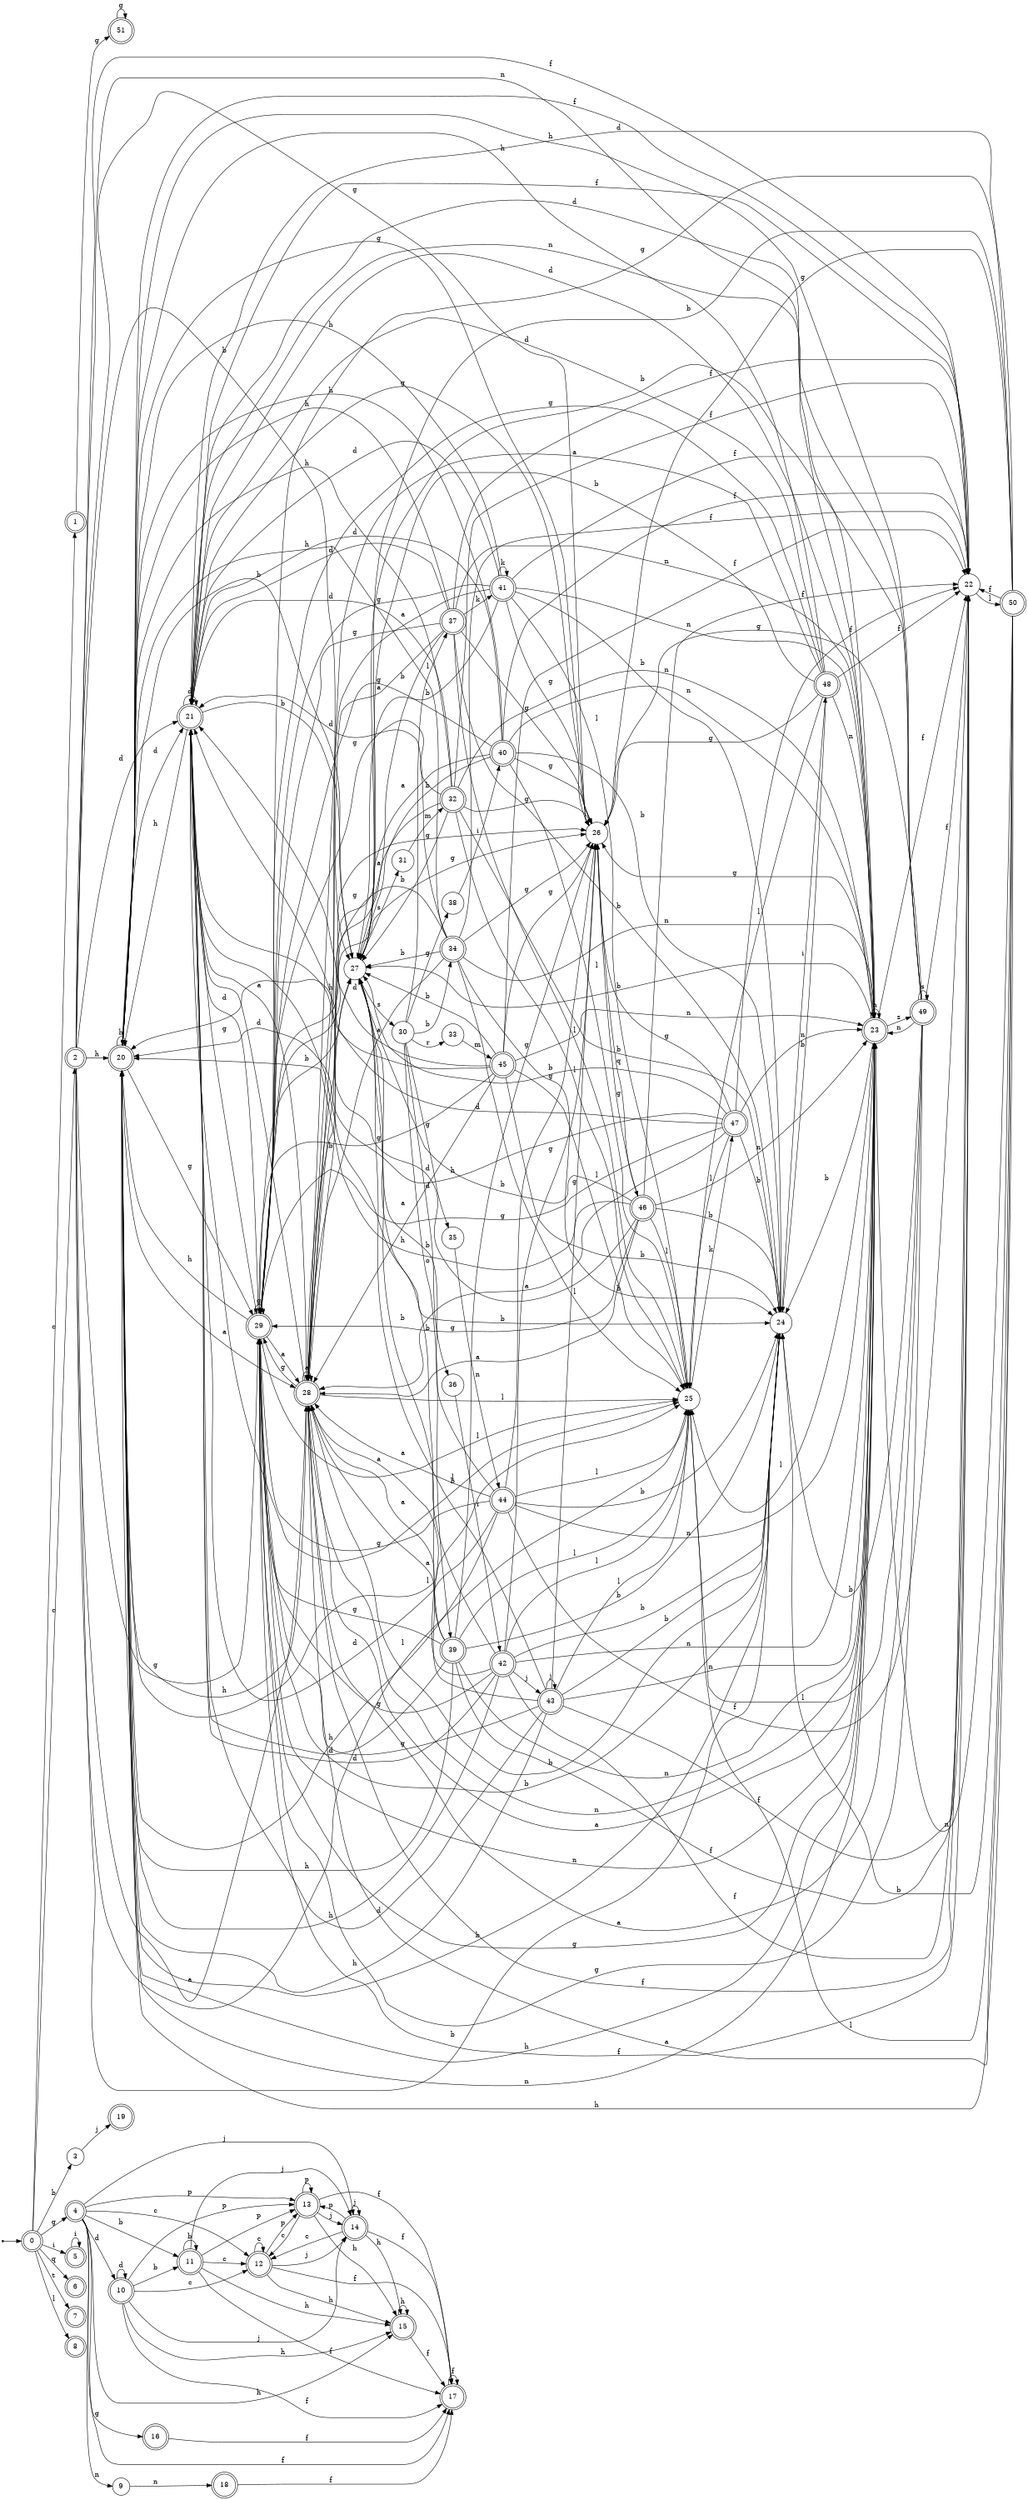 digraph finite_state_machine {
rankdir=LR;
size="20,20";
node [shape = point]; "dummy0"
node [shape = doublecircle]; "0";"dummy0" -> "0";
node [shape = doublecircle]; "1";node [shape = doublecircle]; "2";node [shape = circle]; "3";
node [shape = doublecircle]; "4";node [shape = doublecircle]; "5";node [shape = doublecircle]; "6";node [shape = doublecircle]; "7";node [shape = doublecircle]; "8";node [shape = circle]; "9";
node [shape = doublecircle]; "10";node [shape = doublecircle]; "11";node [shape = doublecircle]; "12";node [shape = doublecircle]; "13";node [shape = doublecircle]; "14";node [shape = doublecircle]; "15";node [shape = doublecircle]; "16";node [shape = doublecircle]; "17";node [shape = doublecircle]; "18";node [shape = doublecircle]; "19";node [shape = doublecircle]; "20";node [shape = doublecircle]; "21";node [shape = circle]; "22";
node [shape = doublecircle]; "23";node [shape = circle]; "24";
node [shape = circle]; "25";
node [shape = circle]; "26";
node [shape = circle]; "27";
node [shape = doublecircle]; "28";node [shape = doublecircle]; "29";node [shape = circle]; "30";
node [shape = circle]; "31";
node [shape = doublecircle]; "32";node [shape = circle]; "33";
node [shape = doublecircle]; "34";node [shape = circle]; "35";
node [shape = circle]; "36";
node [shape = doublecircle]; "37";node [shape = circle]; "38";
node [shape = doublecircle]; "39";node [shape = doublecircle]; "40";node [shape = doublecircle]; "41";node [shape = doublecircle]; "42";node [shape = doublecircle]; "43";node [shape = doublecircle]; "44";node [shape = doublecircle]; "45";node [shape = doublecircle]; "46";node [shape = doublecircle]; "47";node [shape = doublecircle]; "48";node [shape = doublecircle]; "49";node [shape = doublecircle]; "50";node [shape = doublecircle]; "51";"0" -> "1" [label = "c"];
 "0" -> "2" [label = "c"];
 "0" -> "3" [label = "b"];
 "0" -> "4" [label = "g"];
 "0" -> "5" [label = "i"];
 "0" -> "6" [label = "q"];
 "0" -> "7" [label = "t"];
 "0" -> "8" [label = "l"];
 "5" -> "5" [label = "i"];
 "4" -> "9" [label = "n"];
 "4" -> "10" [label = "d"];
 "4" -> "11" [label = "b"];
 "4" -> "12" [label = "c"];
 "4" -> "13" [label = "p"];
 "4" -> "14" [label = "j"];
 "4" -> "15" [label = "h"];
 "4" -> "16" [label = "g"];
 "4" -> "17" [label = "f"];
 "17" -> "17" [label = "f"];
 "16" -> "17" [label = "f"];
 "15" -> "15" [label = "h"];
 "15" -> "17" [label = "f"];
 "14" -> "14" [label = "j"];
 "14" -> "12" [label = "c"];
 "14" -> "13" [label = "p"];
 "14" -> "15" [label = "h"];
 "14" -> "17" [label = "f"];
 "13" -> "13" [label = "p"];
 "13" -> "12" [label = "c"];
 "13" -> "14" [label = "j"];
 "13" -> "15" [label = "h"];
 "13" -> "17" [label = "f"];
 "12" -> "12" [label = "c"];
 "12" -> "13" [label = "p"];
 "12" -> "14" [label = "j"];
 "12" -> "15" [label = "h"];
 "12" -> "17" [label = "f"];
 "11" -> "11" [label = "b"];
 "11" -> "12" [label = "c"];
 "11" -> "13" [label = "p"];
 "11" -> "14" [label = "j"];
 "11" -> "15" [label = "h"];
 "11" -> "17" [label = "f"];
 "10" -> "10" [label = "d"];
 "10" -> "11" [label = "b"];
 "10" -> "12" [label = "c"];
 "10" -> "13" [label = "p"];
 "10" -> "14" [label = "j"];
 "10" -> "15" [label = "h"];
 "10" -> "17" [label = "f"];
 "9" -> "18" [label = "n"];
 "18" -> "17" [label = "f"];
 "3" -> "19" [label = "j"];
 "2" -> "20" [label = "h"];
 "2" -> "21" [label = "d"];
 "2" -> "22" [label = "f"];
 "2" -> "23" [label = "n"];
 "2" -> "24" [label = "b"];
 "2" -> "27" [label = "b"];
 "2" -> "25" [label = "l"];
 "2" -> "26" [label = "g"];
 "2" -> "29" [label = "g"];
 "2" -> "28" [label = "a"];
 "29" -> "26" [label = "g"];
 "29" -> "29" [label = "g"];
 "29" -> "28" [label = "a"];
 "29" -> "20" [label = "h"];
 "29" -> "21" [label = "d"];
 "29" -> "22" [label = "f"];
 "29" -> "23" [label = "n"];
 "29" -> "24" [label = "b"];
 "29" -> "27" [label = "b"];
 "29" -> "25" [label = "l"];
 "28" -> "28" [label = "a"];
 "28" -> "26" [label = "g"];
 "28" -> "29" [label = "g"];
 "28" -> "20" [label = "h"];
 "28" -> "21" [label = "d"];
 "28" -> "22" [label = "f"];
 "28" -> "23" [label = "n"];
 "28" -> "24" [label = "b"];
 "28" -> "27" [label = "b"];
 "28" -> "25" [label = "l"];
 "27" -> "30" [label = "s"];
 "27" -> "31" [label = "s"];
 "31" -> "32" [label = "m"];
 "32" -> "24" [label = "b"];
 "32" -> "27" [label = "b"];
 "32" -> "20" [label = "h"];
 "32" -> "21" [label = "d"];
 "32" -> "22" [label = "f"];
 "32" -> "23" [label = "n"];
 "32" -> "25" [label = "l"];
 "32" -> "26" [label = "g"];
 "32" -> "29" [label = "g"];
 "32" -> "28" [label = "a"];
 "30" -> "33" [label = "r"];
 "30" -> "34" [label = "b"];
 "30" -> "35" [label = "g"];
 "30" -> "38" [label = "g"];
 "30" -> "36" [label = "d"];
 "30" -> "37" [label = "l"];
 "30" -> "39" [label = "o"];
 "39" -> "24" [label = "b"];
 "39" -> "27" [label = "b"];
 "39" -> "20" [label = "h"];
 "39" -> "21" [label = "d"];
 "39" -> "22" [label = "f"];
 "39" -> "23" [label = "n"];
 "39" -> "25" [label = "l"];
 "39" -> "26" [label = "g"];
 "39" -> "29" [label = "g"];
 "39" -> "28" [label = "a"];
 "38" -> "40" [label = "i"];
 "40" -> "24" [label = "b"];
 "40" -> "27" [label = "b"];
 "40" -> "20" [label = "h"];
 "40" -> "21" [label = "d"];
 "40" -> "22" [label = "f"];
 "40" -> "23" [label = "n"];
 "40" -> "25" [label = "l"];
 "40" -> "26" [label = "g"];
 "40" -> "29" [label = "g"];
 "40" -> "28" [label = "a"];
 "37" -> "41" [label = "k"];
 "37" -> "24" [label = "b"];
 "37" -> "27" [label = "b"];
 "37" -> "20" [label = "h"];
 "37" -> "21" [label = "d"];
 "37" -> "22" [label = "f"];
 "37" -> "23" [label = "n"];
 "37" -> "25" [label = "l"];
 "37" -> "26" [label = "g"];
 "37" -> "29" [label = "g"];
 "37" -> "28" [label = "a"];
 "41" -> "41" [label = "k"];
 "41" -> "24" [label = "b"];
 "41" -> "27" [label = "b"];
 "41" -> "20" [label = "h"];
 "41" -> "21" [label = "d"];
 "41" -> "22" [label = "f"];
 "41" -> "23" [label = "n"];
 "41" -> "25" [label = "l"];
 "41" -> "26" [label = "g"];
 "41" -> "29" [label = "g"];
 "41" -> "28" [label = "a"];
 "36" -> "42" [label = "i"];
 "42" -> "43" [label = "j"];
 "42" -> "24" [label = "b"];
 "42" -> "27" [label = "b"];
 "42" -> "20" [label = "h"];
 "42" -> "21" [label = "d"];
 "42" -> "22" [label = "f"];
 "42" -> "23" [label = "n"];
 "42" -> "25" [label = "l"];
 "42" -> "26" [label = "g"];
 "42" -> "29" [label = "g"];
 "42" -> "28" [label = "a"];
 "43" -> "43" [label = "j"];
 "43" -> "24" [label = "b"];
 "43" -> "27" [label = "b"];
 "43" -> "20" [label = "h"];
 "43" -> "21" [label = "d"];
 "43" -> "22" [label = "f"];
 "43" -> "23" [label = "n"];
 "43" -> "25" [label = "l"];
 "43" -> "26" [label = "g"];
 "43" -> "29" [label = "g"];
 "43" -> "28" [label = "a"];
 "35" -> "44" [label = "n"];
 "44" -> "24" [label = "b"];
 "44" -> "27" [label = "b"];
 "44" -> "20" [label = "h"];
 "44" -> "21" [label = "d"];
 "44" -> "22" [label = "f"];
 "44" -> "23" [label = "n"];
 "44" -> "25" [label = "l"];
 "44" -> "26" [label = "g"];
 "44" -> "29" [label = "g"];
 "44" -> "28" [label = "a"];
 "34" -> "24" [label = "b"];
 "34" -> "27" [label = "b"];
 "34" -> "20" [label = "h"];
 "34" -> "21" [label = "d"];
 "34" -> "22" [label = "f"];
 "34" -> "23" [label = "n"];
 "34" -> "25" [label = "l"];
 "34" -> "26" [label = "g"];
 "34" -> "29" [label = "g"];
 "34" -> "28" [label = "a"];
 "33" -> "45" [label = "m"];
 "45" -> "24" [label = "b"];
 "45" -> "27" [label = "b"];
 "45" -> "20" [label = "h"];
 "45" -> "21" [label = "d"];
 "45" -> "22" [label = "f"];
 "45" -> "23" [label = "n"];
 "45" -> "25" [label = "l"];
 "45" -> "26" [label = "g"];
 "45" -> "29" [label = "g"];
 "45" -> "28" [label = "a"];
 "26" -> "46" [label = "q"];
 "46" -> "26" [label = "g"];
 "46" -> "29" [label = "g"];
 "46" -> "20" [label = "h"];
 "46" -> "21" [label = "d"];
 "46" -> "22" [label = "f"];
 "46" -> "23" [label = "n"];
 "46" -> "24" [label = "b"];
 "46" -> "27" [label = "b"];
 "46" -> "25" [label = "l"];
 "46" -> "28" [label = "a"];
 "25" -> "47" [label = "k"];
 "47" -> "25" [label = "l"];
 "47" -> "20" [label = "h"];
 "47" -> "21" [label = "d"];
 "47" -> "22" [label = "f"];
 "47" -> "23" [label = "n"];
 "47" -> "24" [label = "b"];
 "47" -> "27" [label = "b"];
 "47" -> "26" [label = "g"];
 "47" -> "29" [label = "g"];
 "47" -> "28" [label = "a"];
 "24" -> "48" [label = "i"];
 "48" -> "24" [label = "b"];
 "48" -> "27" [label = "b"];
 "48" -> "20" [label = "h"];
 "48" -> "21" [label = "d"];
 "48" -> "22" [label = "f"];
 "48" -> "23" [label = "n"];
 "48" -> "25" [label = "l"];
 "48" -> "26" [label = "g"];
 "48" -> "29" [label = "g"];
 "48" -> "28" [label = "a"];
 "23" -> "23" [label = "n"];
 "23" -> "49" [label = "s"];
 "23" -> "20" [label = "h"];
 "23" -> "21" [label = "d"];
 "23" -> "22" [label = "f"];
 "23" -> "24" [label = "b"];
 "23" -> "27" [label = "b"];
 "23" -> "25" [label = "l"];
 "23" -> "26" [label = "g"];
 "23" -> "29" [label = "g"];
 "23" -> "28" [label = "a"];
 "49" -> "49" [label = "s"];
 "49" -> "23" [label = "n"];
 "49" -> "20" [label = "h"];
 "49" -> "21" [label = "d"];
 "49" -> "22" [label = "f"];
 "49" -> "24" [label = "b"];
 "49" -> "27" [label = "b"];
 "49" -> "25" [label = "l"];
 "49" -> "26" [label = "g"];
 "49" -> "29" [label = "g"];
 "49" -> "28" [label = "a"];
 "22" -> "50" [label = "l"];
 "50" -> "22" [label = "f"];
 "50" -> "20" [label = "h"];
 "50" -> "21" [label = "d"];
 "50" -> "23" [label = "n"];
 "50" -> "24" [label = "b"];
 "50" -> "27" [label = "b"];
 "50" -> "25" [label = "l"];
 "50" -> "26" [label = "g"];
 "50" -> "29" [label = "g"];
 "50" -> "28" [label = "a"];
 "21" -> "21" [label = "d"];
 "21" -> "20" [label = "h"];
 "21" -> "22" [label = "f"];
 "21" -> "23" [label = "n"];
 "21" -> "24" [label = "b"];
 "21" -> "27" [label = "b"];
 "21" -> "25" [label = "l"];
 "21" -> "26" [label = "g"];
 "21" -> "29" [label = "g"];
 "21" -> "28" [label = "a"];
 "20" -> "20" [label = "h"];
 "20" -> "21" [label = "d"];
 "20" -> "22" [label = "f"];
 "20" -> "23" [label = "n"];
 "20" -> "24" [label = "b"];
 "20" -> "27" [label = "b"];
 "20" -> "25" [label = "l"];
 "20" -> "26" [label = "g"];
 "20" -> "29" [label = "g"];
 "20" -> "28" [label = "a"];
 "1" -> "51" [label = "g"];
 "51" -> "51" [label = "g"];
 }
